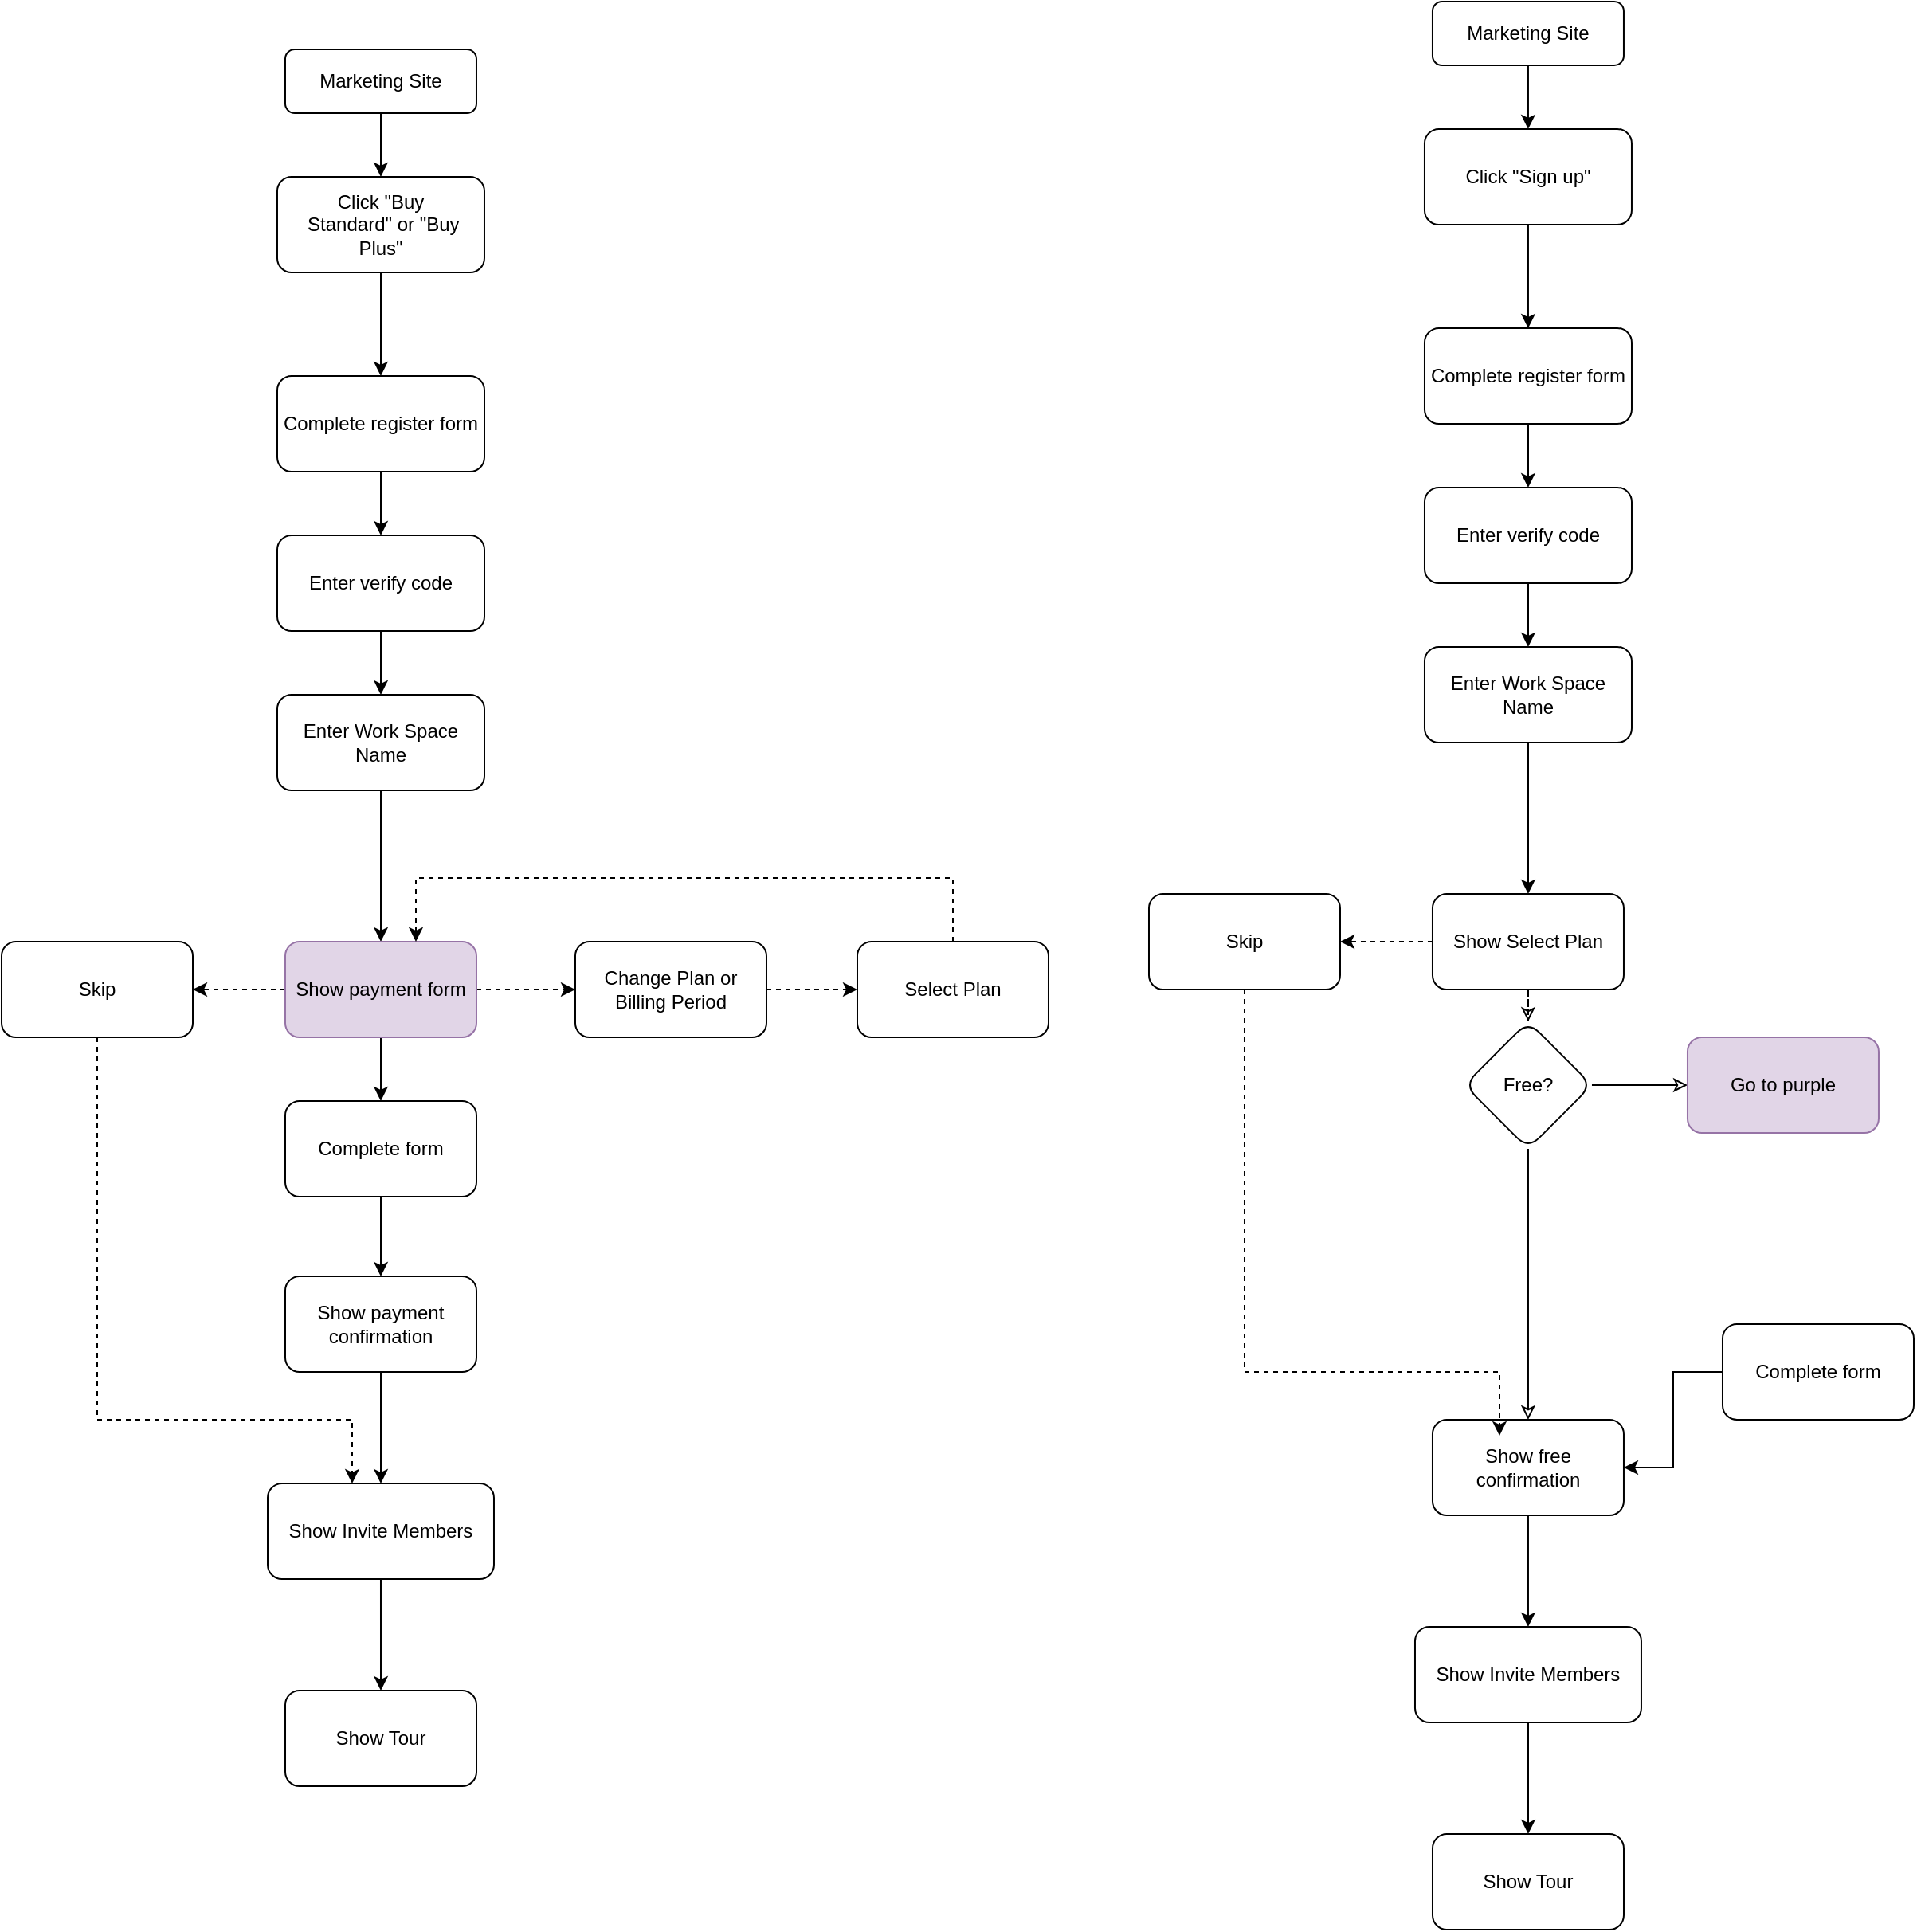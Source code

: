 <mxfile version="13.8.8" type="github">
  <diagram id="C5RBs43oDa-KdzZeNtuy" name="Page-1">
    <mxGraphModel dx="1646" dy="2119" grid="1" gridSize="10" guides="1" tooltips="1" connect="1" arrows="1" fold="1" page="1" pageScale="1" pageWidth="827" pageHeight="1169" math="0" shadow="0">
      <root>
        <mxCell id="WIyWlLk6GJQsqaUBKTNV-0" />
        <mxCell id="WIyWlLk6GJQsqaUBKTNV-1" parent="WIyWlLk6GJQsqaUBKTNV-0" />
        <mxCell id="Uougo0wdUrf10F7Z-tsD-49" value="" style="edgeStyle=orthogonalEdgeStyle;rounded=0;orthogonalLoop=1;jettySize=auto;html=1;fontSize=12;" edge="1" parent="WIyWlLk6GJQsqaUBKTNV-1" source="WIyWlLk6GJQsqaUBKTNV-3" target="l_E5vQucNCV2tm71upWx-0">
          <mxGeometry relative="1" as="geometry" />
        </mxCell>
        <mxCell id="WIyWlLk6GJQsqaUBKTNV-3" value="Marketing Site" style="rounded=1;whiteSpace=wrap;html=1;fontSize=12;glass=0;strokeWidth=1;shadow=0;" parent="WIyWlLk6GJQsqaUBKTNV-1" vertex="1">
          <mxGeometry x="347.99" y="10" width="120" height="40" as="geometry" />
        </mxCell>
        <mxCell id="Uougo0wdUrf10F7Z-tsD-50" value="" style="edgeStyle=orthogonalEdgeStyle;rounded=0;orthogonalLoop=1;jettySize=auto;html=1;fontSize=12;" edge="1" parent="WIyWlLk6GJQsqaUBKTNV-1" source="l_E5vQucNCV2tm71upWx-0" target="l_E5vQucNCV2tm71upWx-4">
          <mxGeometry relative="1" as="geometry" />
        </mxCell>
        <mxCell id="l_E5vQucNCV2tm71upWx-0" value="&lt;div&gt;Click &quot;Buy&lt;/div&gt;&lt;div&gt;&amp;nbsp;Standard&quot; or &quot;Buy Plus&quot;&lt;/div&gt;" style="rounded=1;whiteSpace=wrap;html=1;fontSize=12;glass=0;strokeWidth=1;shadow=0;" parent="WIyWlLk6GJQsqaUBKTNV-1" vertex="1">
          <mxGeometry x="342.99" y="90" width="130" height="60" as="geometry" />
        </mxCell>
        <mxCell id="l_E5vQucNCV2tm71upWx-8" value="" style="edgeStyle=orthogonalEdgeStyle;rounded=0;orthogonalLoop=1;jettySize=auto;html=1;" parent="WIyWlLk6GJQsqaUBKTNV-1" source="l_E5vQucNCV2tm71upWx-4" target="l_E5vQucNCV2tm71upWx-7" edge="1">
          <mxGeometry relative="1" as="geometry" />
        </mxCell>
        <mxCell id="l_E5vQucNCV2tm71upWx-4" value="&lt;div&gt;Complete register form&lt;/div&gt;" style="rounded=1;whiteSpace=wrap;html=1;fontSize=12;glass=0;strokeWidth=1;shadow=0;" parent="WIyWlLk6GJQsqaUBKTNV-1" vertex="1">
          <mxGeometry x="343" y="215" width="130" height="60" as="geometry" />
        </mxCell>
        <mxCell id="l_E5vQucNCV2tm71upWx-10" value="" style="edgeStyle=orthogonalEdgeStyle;rounded=0;orthogonalLoop=1;jettySize=auto;html=1;" parent="WIyWlLk6GJQsqaUBKTNV-1" source="l_E5vQucNCV2tm71upWx-7" target="l_E5vQucNCV2tm71upWx-9" edge="1">
          <mxGeometry relative="1" as="geometry" />
        </mxCell>
        <mxCell id="l_E5vQucNCV2tm71upWx-7" value="&lt;div&gt;Enter verify code&lt;/div&gt;" style="rounded=1;whiteSpace=wrap;html=1;fontSize=12;glass=0;strokeWidth=1;shadow=0;" parent="WIyWlLk6GJQsqaUBKTNV-1" vertex="1">
          <mxGeometry x="343" y="315" width="130" height="60" as="geometry" />
        </mxCell>
        <mxCell id="Uougo0wdUrf10F7Z-tsD-51" style="edgeStyle=orthogonalEdgeStyle;rounded=0;orthogonalLoop=1;jettySize=auto;html=1;exitX=0.5;exitY=1;exitDx=0;exitDy=0;fontSize=12;" edge="1" parent="WIyWlLk6GJQsqaUBKTNV-1" source="l_E5vQucNCV2tm71upWx-9" target="l_E5vQucNCV2tm71upWx-14">
          <mxGeometry relative="1" as="geometry" />
        </mxCell>
        <mxCell id="l_E5vQucNCV2tm71upWx-9" value="&lt;div&gt;Enter Work Space Name&lt;/div&gt;" style="rounded=1;whiteSpace=wrap;html=1;fontSize=12;glass=0;strokeWidth=1;shadow=0;" parent="WIyWlLk6GJQsqaUBKTNV-1" vertex="1">
          <mxGeometry x="343" y="415" width="130" height="60" as="geometry" />
        </mxCell>
        <mxCell id="Uougo0wdUrf10F7Z-tsD-52" value="" style="edgeStyle=orthogonalEdgeStyle;rounded=0;orthogonalLoop=1;jettySize=auto;html=1;fontSize=12;dashed=1;" edge="1" parent="WIyWlLk6GJQsqaUBKTNV-1" source="l_E5vQucNCV2tm71upWx-14" target="l_E5vQucNCV2tm71upWx-17">
          <mxGeometry relative="1" as="geometry" />
        </mxCell>
        <mxCell id="Uougo0wdUrf10F7Z-tsD-56" value="" style="edgeStyle=orthogonalEdgeStyle;rounded=0;orthogonalLoop=1;jettySize=auto;html=1;fontSize=12;" edge="1" parent="WIyWlLk6GJQsqaUBKTNV-1" source="l_E5vQucNCV2tm71upWx-14" target="Uougo0wdUrf10F7Z-tsD-55">
          <mxGeometry relative="1" as="geometry" />
        </mxCell>
        <mxCell id="Uougo0wdUrf10F7Z-tsD-59" value="" style="edgeStyle=orthogonalEdgeStyle;rounded=0;orthogonalLoop=1;jettySize=auto;html=1;fontSize=12;dashed=1;" edge="1" parent="WIyWlLk6GJQsqaUBKTNV-1" source="l_E5vQucNCV2tm71upWx-14" target="Uougo0wdUrf10F7Z-tsD-58">
          <mxGeometry relative="1" as="geometry" />
        </mxCell>
        <mxCell id="l_E5vQucNCV2tm71upWx-14" value="Show payment form" style="whiteSpace=wrap;html=1;rounded=1;shadow=0;fontSize=12;strokeWidth=1;glass=0;fillColor=#e1d5e7;strokeColor=#9673a6;" parent="WIyWlLk6GJQsqaUBKTNV-1" vertex="1">
          <mxGeometry x="347.995" y="570" width="120" height="60" as="geometry" />
        </mxCell>
        <mxCell id="Uougo0wdUrf10F7Z-tsD-1" value="" style="edgeStyle=orthogonalEdgeStyle;rounded=0;orthogonalLoop=1;jettySize=auto;html=1;dashed=1;" edge="1" parent="WIyWlLk6GJQsqaUBKTNV-1" source="l_E5vQucNCV2tm71upWx-17" target="l_E5vQucNCV2tm71upWx-33">
          <mxGeometry relative="1" as="geometry" />
        </mxCell>
        <mxCell id="l_E5vQucNCV2tm71upWx-17" value="&lt;div&gt;Change Plan or Billing Period&lt;/div&gt;" style="whiteSpace=wrap;html=1;rounded=1;shadow=0;fontSize=12;strokeWidth=1;glass=0;" parent="WIyWlLk6GJQsqaUBKTNV-1" vertex="1">
          <mxGeometry x="529.995" y="570" width="120" height="60" as="geometry" />
        </mxCell>
        <mxCell id="l_E5vQucNCV2tm71upWx-38" style="edgeStyle=orthogonalEdgeStyle;rounded=0;orthogonalLoop=1;jettySize=auto;html=1;exitX=0.5;exitY=1;exitDx=0;exitDy=0;entryX=0.5;entryY=0;entryDx=0;entryDy=0;fontSize=12;" parent="WIyWlLk6GJQsqaUBKTNV-1" source="l_E5vQucNCV2tm71upWx-22" target="l_E5vQucNCV2tm71upWx-24" edge="1">
          <mxGeometry relative="1" as="geometry" />
        </mxCell>
        <mxCell id="l_E5vQucNCV2tm71upWx-22" value="Show Invite Members" style="whiteSpace=wrap;html=1;rounded=1;shadow=0;fontSize=12;strokeWidth=1;glass=0;" parent="WIyWlLk6GJQsqaUBKTNV-1" vertex="1">
          <mxGeometry x="337" y="910" width="141.99" height="60" as="geometry" />
        </mxCell>
        <mxCell id="l_E5vQucNCV2tm71upWx-24" value="Show Tour" style="whiteSpace=wrap;html=1;rounded=1;shadow=0;fontSize=12;strokeWidth=1;glass=0;" parent="WIyWlLk6GJQsqaUBKTNV-1" vertex="1">
          <mxGeometry x="348.005" y="1040" width="120" height="60" as="geometry" />
        </mxCell>
        <mxCell id="l_E5vQucNCV2tm71upWx-46" style="edgeStyle=orthogonalEdgeStyle;rounded=0;orthogonalLoop=1;jettySize=auto;html=1;exitX=0.5;exitY=1;exitDx=0;exitDy=0;entryX=0.5;entryY=0;entryDx=0;entryDy=0;fontSize=12;" parent="WIyWlLk6GJQsqaUBKTNV-1" source="l_E5vQucNCV2tm71upWx-29" target="l_E5vQucNCV2tm71upWx-22" edge="1">
          <mxGeometry relative="1" as="geometry" />
        </mxCell>
        <mxCell id="l_E5vQucNCV2tm71upWx-29" value="Show payment confirmation" style="whiteSpace=wrap;html=1;rounded=1;shadow=0;fontSize=12;strokeWidth=1;glass=0;" parent="WIyWlLk6GJQsqaUBKTNV-1" vertex="1">
          <mxGeometry x="347.995" y="780" width="120" height="60" as="geometry" />
        </mxCell>
        <mxCell id="Uougo0wdUrf10F7Z-tsD-54" style="edgeStyle=orthogonalEdgeStyle;rounded=0;orthogonalLoop=1;jettySize=auto;html=1;exitX=0.5;exitY=0;exitDx=0;exitDy=0;fontSize=12;dashed=1;" edge="1" parent="WIyWlLk6GJQsqaUBKTNV-1" source="l_E5vQucNCV2tm71upWx-33">
          <mxGeometry relative="1" as="geometry">
            <mxPoint x="430" y="570" as="targetPoint" />
            <Array as="points">
              <mxPoint x="767" y="530" />
              <mxPoint x="430" y="530" />
              <mxPoint x="430" y="570" />
            </Array>
          </mxGeometry>
        </mxCell>
        <mxCell id="l_E5vQucNCV2tm71upWx-33" value="Select Plan" style="whiteSpace=wrap;html=1;rounded=1;shadow=0;fontSize=12;strokeWidth=1;glass=0;" parent="WIyWlLk6GJQsqaUBKTNV-1" vertex="1">
          <mxGeometry x="706.995" y="570" width="120" height="60" as="geometry" />
        </mxCell>
        <mxCell id="Uougo0wdUrf10F7Z-tsD-57" value="" style="edgeStyle=orthogonalEdgeStyle;rounded=0;orthogonalLoop=1;jettySize=auto;html=1;fontSize=12;" edge="1" parent="WIyWlLk6GJQsqaUBKTNV-1" source="Uougo0wdUrf10F7Z-tsD-55" target="l_E5vQucNCV2tm71upWx-29">
          <mxGeometry relative="1" as="geometry" />
        </mxCell>
        <mxCell id="Uougo0wdUrf10F7Z-tsD-55" value="&lt;div&gt;Complete form&lt;/div&gt;" style="whiteSpace=wrap;html=1;rounded=1;shadow=0;fontSize=12;strokeWidth=1;glass=0;" vertex="1" parent="WIyWlLk6GJQsqaUBKTNV-1">
          <mxGeometry x="347.995" y="670" width="120" height="60" as="geometry" />
        </mxCell>
        <mxCell id="Uougo0wdUrf10F7Z-tsD-60" style="edgeStyle=orthogonalEdgeStyle;rounded=0;orthogonalLoop=1;jettySize=auto;html=1;exitX=0.5;exitY=1;exitDx=0;exitDy=0;fontSize=12;dashed=1;" edge="1" parent="WIyWlLk6GJQsqaUBKTNV-1" source="Uougo0wdUrf10F7Z-tsD-58">
          <mxGeometry relative="1" as="geometry">
            <mxPoint x="390" y="910" as="targetPoint" />
            <Array as="points">
              <mxPoint x="230" y="870" />
              <mxPoint x="390" y="870" />
              <mxPoint x="390" y="910" />
            </Array>
          </mxGeometry>
        </mxCell>
        <mxCell id="Uougo0wdUrf10F7Z-tsD-58" value="&lt;div&gt;Skip&lt;/div&gt;" style="whiteSpace=wrap;html=1;rounded=1;shadow=0;fontSize=12;strokeWidth=1;glass=0;" vertex="1" parent="WIyWlLk6GJQsqaUBKTNV-1">
          <mxGeometry x="170.005" y="570" width="120" height="60" as="geometry" />
        </mxCell>
        <mxCell id="Uougo0wdUrf10F7Z-tsD-62" value="" style="edgeStyle=orthogonalEdgeStyle;rounded=0;orthogonalLoop=1;jettySize=auto;html=1;fontSize=12;" edge="1" parent="WIyWlLk6GJQsqaUBKTNV-1" source="Uougo0wdUrf10F7Z-tsD-63" target="Uougo0wdUrf10F7Z-tsD-65">
          <mxGeometry relative="1" as="geometry" />
        </mxCell>
        <mxCell id="Uougo0wdUrf10F7Z-tsD-63" value="Marketing Site" style="rounded=1;whiteSpace=wrap;html=1;fontSize=12;glass=0;strokeWidth=1;shadow=0;" vertex="1" parent="WIyWlLk6GJQsqaUBKTNV-1">
          <mxGeometry x="1067.98" y="-20" width="120" height="40" as="geometry" />
        </mxCell>
        <mxCell id="Uougo0wdUrf10F7Z-tsD-64" value="" style="edgeStyle=orthogonalEdgeStyle;rounded=0;orthogonalLoop=1;jettySize=auto;html=1;fontSize=12;" edge="1" parent="WIyWlLk6GJQsqaUBKTNV-1" source="Uougo0wdUrf10F7Z-tsD-65" target="Uougo0wdUrf10F7Z-tsD-67">
          <mxGeometry relative="1" as="geometry" />
        </mxCell>
        <mxCell id="Uougo0wdUrf10F7Z-tsD-65" value="&lt;div&gt;Click &quot;Sign up&quot;&lt;br&gt;&lt;/div&gt;" style="rounded=1;whiteSpace=wrap;html=1;fontSize=12;glass=0;strokeWidth=1;shadow=0;" vertex="1" parent="WIyWlLk6GJQsqaUBKTNV-1">
          <mxGeometry x="1062.98" y="60" width="130" height="60" as="geometry" />
        </mxCell>
        <mxCell id="Uougo0wdUrf10F7Z-tsD-66" value="" style="edgeStyle=orthogonalEdgeStyle;rounded=0;orthogonalLoop=1;jettySize=auto;html=1;" edge="1" parent="WIyWlLk6GJQsqaUBKTNV-1" source="Uougo0wdUrf10F7Z-tsD-67" target="Uougo0wdUrf10F7Z-tsD-69">
          <mxGeometry relative="1" as="geometry" />
        </mxCell>
        <mxCell id="Uougo0wdUrf10F7Z-tsD-67" value="&lt;div&gt;Complete register form&lt;/div&gt;" style="rounded=1;whiteSpace=wrap;html=1;fontSize=12;glass=0;strokeWidth=1;shadow=0;" vertex="1" parent="WIyWlLk6GJQsqaUBKTNV-1">
          <mxGeometry x="1062.99" y="185" width="130" height="60" as="geometry" />
        </mxCell>
        <mxCell id="Uougo0wdUrf10F7Z-tsD-68" value="" style="edgeStyle=orthogonalEdgeStyle;rounded=0;orthogonalLoop=1;jettySize=auto;html=1;" edge="1" parent="WIyWlLk6GJQsqaUBKTNV-1" source="Uougo0wdUrf10F7Z-tsD-69" target="Uougo0wdUrf10F7Z-tsD-71">
          <mxGeometry relative="1" as="geometry" />
        </mxCell>
        <mxCell id="Uougo0wdUrf10F7Z-tsD-69" value="&lt;div&gt;Enter verify code&lt;/div&gt;" style="rounded=1;whiteSpace=wrap;html=1;fontSize=12;glass=0;strokeWidth=1;shadow=0;" vertex="1" parent="WIyWlLk6GJQsqaUBKTNV-1">
          <mxGeometry x="1062.99" y="285" width="130" height="60" as="geometry" />
        </mxCell>
        <mxCell id="Uougo0wdUrf10F7Z-tsD-70" style="edgeStyle=orthogonalEdgeStyle;rounded=0;orthogonalLoop=1;jettySize=auto;html=1;exitX=0.5;exitY=1;exitDx=0;exitDy=0;fontSize=12;" edge="1" parent="WIyWlLk6GJQsqaUBKTNV-1" source="Uougo0wdUrf10F7Z-tsD-71" target="Uougo0wdUrf10F7Z-tsD-75">
          <mxGeometry relative="1" as="geometry" />
        </mxCell>
        <mxCell id="Uougo0wdUrf10F7Z-tsD-71" value="&lt;div&gt;Enter Work Space Name&lt;/div&gt;" style="rounded=1;whiteSpace=wrap;html=1;fontSize=12;glass=0;strokeWidth=1;shadow=0;" vertex="1" parent="WIyWlLk6GJQsqaUBKTNV-1">
          <mxGeometry x="1062.99" y="385" width="130" height="60" as="geometry" />
        </mxCell>
        <mxCell id="Uougo0wdUrf10F7Z-tsD-74" value="" style="edgeStyle=orthogonalEdgeStyle;rounded=0;orthogonalLoop=1;jettySize=auto;html=1;fontSize=12;dashed=1;" edge="1" parent="WIyWlLk6GJQsqaUBKTNV-1" source="Uougo0wdUrf10F7Z-tsD-75" target="Uougo0wdUrf10F7Z-tsD-88">
          <mxGeometry relative="1" as="geometry" />
        </mxCell>
        <mxCell id="Uougo0wdUrf10F7Z-tsD-91" value="" style="edgeStyle=orthogonalEdgeStyle;rounded=0;orthogonalLoop=1;jettySize=auto;html=1;dashed=1;endArrow=classic;endFill=0;fontSize=12;" edge="1" parent="WIyWlLk6GJQsqaUBKTNV-1" source="Uougo0wdUrf10F7Z-tsD-75" target="Uougo0wdUrf10F7Z-tsD-90">
          <mxGeometry relative="1" as="geometry" />
        </mxCell>
        <mxCell id="Uougo0wdUrf10F7Z-tsD-75" value="Show Select Plan" style="whiteSpace=wrap;html=1;rounded=1;shadow=0;fontSize=12;strokeWidth=1;glass=0;" vertex="1" parent="WIyWlLk6GJQsqaUBKTNV-1">
          <mxGeometry x="1067.985" y="540" width="120" height="60" as="geometry" />
        </mxCell>
        <mxCell id="Uougo0wdUrf10F7Z-tsD-78" style="edgeStyle=orthogonalEdgeStyle;rounded=0;orthogonalLoop=1;jettySize=auto;html=1;exitX=0.5;exitY=1;exitDx=0;exitDy=0;entryX=0.5;entryY=0;entryDx=0;entryDy=0;fontSize=12;" edge="1" parent="WIyWlLk6GJQsqaUBKTNV-1" source="Uougo0wdUrf10F7Z-tsD-79" target="Uougo0wdUrf10F7Z-tsD-80">
          <mxGeometry relative="1" as="geometry" />
        </mxCell>
        <mxCell id="Uougo0wdUrf10F7Z-tsD-79" value="Show Invite Members" style="whiteSpace=wrap;html=1;rounded=1;shadow=0;fontSize=12;strokeWidth=1;glass=0;" vertex="1" parent="WIyWlLk6GJQsqaUBKTNV-1">
          <mxGeometry x="1056.99" y="1000" width="141.99" height="60" as="geometry" />
        </mxCell>
        <mxCell id="Uougo0wdUrf10F7Z-tsD-80" value="Show Tour" style="whiteSpace=wrap;html=1;rounded=1;shadow=0;fontSize=12;strokeWidth=1;glass=0;" vertex="1" parent="WIyWlLk6GJQsqaUBKTNV-1">
          <mxGeometry x="1067.995" y="1130" width="120" height="60" as="geometry" />
        </mxCell>
        <mxCell id="Uougo0wdUrf10F7Z-tsD-81" style="edgeStyle=orthogonalEdgeStyle;rounded=0;orthogonalLoop=1;jettySize=auto;html=1;exitX=0.5;exitY=1;exitDx=0;exitDy=0;entryX=0.5;entryY=0;entryDx=0;entryDy=0;fontSize=12;" edge="1" parent="WIyWlLk6GJQsqaUBKTNV-1" source="Uougo0wdUrf10F7Z-tsD-82" target="Uougo0wdUrf10F7Z-tsD-79">
          <mxGeometry relative="1" as="geometry" />
        </mxCell>
        <mxCell id="Uougo0wdUrf10F7Z-tsD-82" value="Show free confirmation" style="whiteSpace=wrap;html=1;rounded=1;shadow=0;fontSize=12;strokeWidth=1;glass=0;" vertex="1" parent="WIyWlLk6GJQsqaUBKTNV-1">
          <mxGeometry x="1067.985" y="870" width="120" height="60" as="geometry" />
        </mxCell>
        <mxCell id="Uougo0wdUrf10F7Z-tsD-85" value="" style="edgeStyle=orthogonalEdgeStyle;rounded=0;orthogonalLoop=1;jettySize=auto;html=1;fontSize=12;" edge="1" parent="WIyWlLk6GJQsqaUBKTNV-1" source="Uougo0wdUrf10F7Z-tsD-86" target="Uougo0wdUrf10F7Z-tsD-82">
          <mxGeometry relative="1" as="geometry" />
        </mxCell>
        <mxCell id="Uougo0wdUrf10F7Z-tsD-86" value="&lt;div&gt;Complete form&lt;/div&gt;" style="whiteSpace=wrap;html=1;rounded=1;shadow=0;fontSize=12;strokeWidth=1;glass=0;" vertex="1" parent="WIyWlLk6GJQsqaUBKTNV-1">
          <mxGeometry x="1249.995" y="810" width="120" height="60" as="geometry" />
        </mxCell>
        <mxCell id="Uougo0wdUrf10F7Z-tsD-87" style="edgeStyle=orthogonalEdgeStyle;rounded=0;orthogonalLoop=1;jettySize=auto;html=1;exitX=0.5;exitY=1;exitDx=0;exitDy=0;fontSize=12;dashed=1;" edge="1" parent="WIyWlLk6GJQsqaUBKTNV-1" source="Uougo0wdUrf10F7Z-tsD-88">
          <mxGeometry relative="1" as="geometry">
            <mxPoint x="1109.99" y="880" as="targetPoint" />
            <Array as="points">
              <mxPoint x="949.99" y="840" />
              <mxPoint x="1109.99" y="840" />
              <mxPoint x="1109.99" y="880" />
            </Array>
          </mxGeometry>
        </mxCell>
        <mxCell id="Uougo0wdUrf10F7Z-tsD-88" value="&lt;div&gt;Skip&lt;/div&gt;" style="whiteSpace=wrap;html=1;rounded=1;shadow=0;fontSize=12;strokeWidth=1;glass=0;" vertex="1" parent="WIyWlLk6GJQsqaUBKTNV-1">
          <mxGeometry x="889.995" y="540" width="120" height="60" as="geometry" />
        </mxCell>
        <mxCell id="Uougo0wdUrf10F7Z-tsD-96" style="edgeStyle=orthogonalEdgeStyle;rounded=0;orthogonalLoop=1;jettySize=auto;html=1;exitX=0.5;exitY=1;exitDx=0;exitDy=0;entryX=0.5;entryY=0;entryDx=0;entryDy=0;endArrow=classic;endFill=0;fontSize=12;" edge="1" parent="WIyWlLk6GJQsqaUBKTNV-1" source="Uougo0wdUrf10F7Z-tsD-90" target="Uougo0wdUrf10F7Z-tsD-82">
          <mxGeometry relative="1" as="geometry" />
        </mxCell>
        <mxCell id="Uougo0wdUrf10F7Z-tsD-100" value="" style="edgeStyle=orthogonalEdgeStyle;rounded=0;orthogonalLoop=1;jettySize=auto;html=1;endArrow=classic;endFill=0;fontSize=12;" edge="1" parent="WIyWlLk6GJQsqaUBKTNV-1" source="Uougo0wdUrf10F7Z-tsD-90" target="Uougo0wdUrf10F7Z-tsD-99">
          <mxGeometry relative="1" as="geometry" />
        </mxCell>
        <mxCell id="Uougo0wdUrf10F7Z-tsD-90" value="Free?" style="rhombus;whiteSpace=wrap;html=1;rounded=1;shadow=0;strokeWidth=1;glass=0;" vertex="1" parent="WIyWlLk6GJQsqaUBKTNV-1">
          <mxGeometry x="1087.985" y="620" width="80" height="80" as="geometry" />
        </mxCell>
        <mxCell id="Uougo0wdUrf10F7Z-tsD-99" value="Go to purple" style="whiteSpace=wrap;html=1;rounded=1;shadow=0;strokeWidth=1;glass=0;fillColor=#e1d5e7;strokeColor=#9673a6;" vertex="1" parent="WIyWlLk6GJQsqaUBKTNV-1">
          <mxGeometry x="1227.985" y="630" width="120" height="60" as="geometry" />
        </mxCell>
      </root>
    </mxGraphModel>
  </diagram>
</mxfile>
